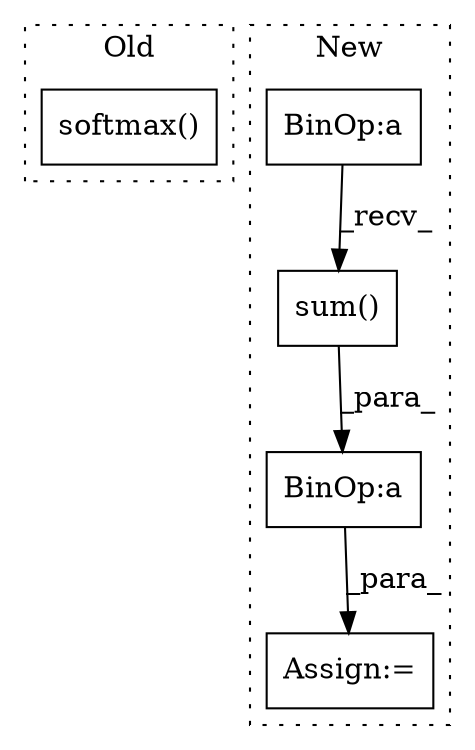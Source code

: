 digraph G {
subgraph cluster0 {
1 [label="softmax()" a="75" s="2694,2718" l="15,1" shape="box"];
label = "Old";
style="dotted";
}
subgraph cluster1 {
2 [label="sum()" a="75" s="2709,2752" l="41,16" shape="box"];
3 [label="Assign:=" a="68" s="2783" l="16" shape="box"];
4 [label="BinOp:a" a="82" s="2730" l="3" shape="box"];
5 [label="BinOp:a" a="82" s="2831" l="3" shape="box"];
label = "New";
style="dotted";
}
2 -> 5 [label="_para_"];
4 -> 2 [label="_recv_"];
5 -> 3 [label="_para_"];
}